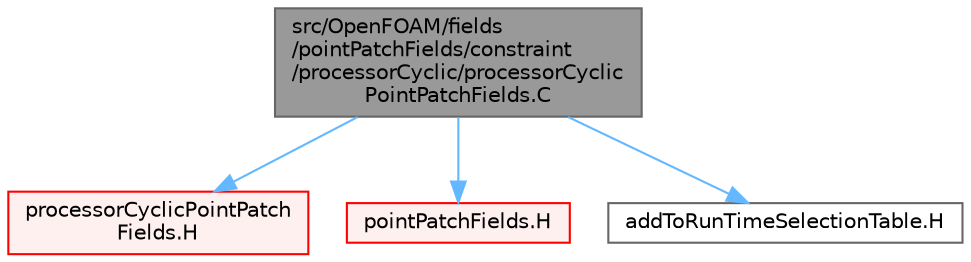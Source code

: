 digraph "src/OpenFOAM/fields/pointPatchFields/constraint/processorCyclic/processorCyclicPointPatchFields.C"
{
 // LATEX_PDF_SIZE
  bgcolor="transparent";
  edge [fontname=Helvetica,fontsize=10,labelfontname=Helvetica,labelfontsize=10];
  node [fontname=Helvetica,fontsize=10,shape=box,height=0.2,width=0.4];
  Node1 [id="Node000001",label="src/OpenFOAM/fields\l/pointPatchFields/constraint\l/processorCyclic/processorCyclic\lPointPatchFields.C",height=0.2,width=0.4,color="gray40", fillcolor="grey60", style="filled", fontcolor="black",tooltip=" "];
  Node1 -> Node2 [id="edge1_Node000001_Node000002",color="steelblue1",style="solid",tooltip=" "];
  Node2 [id="Node000002",label="processorCyclicPointPatch\lFields.H",height=0.2,width=0.4,color="red", fillcolor="#FFF0F0", style="filled",URL="$processorCyclicPointPatchFields_8H.html",tooltip=" "];
  Node1 -> Node321 [id="edge2_Node000001_Node000321",color="steelblue1",style="solid",tooltip=" "];
  Node321 [id="Node000321",label="pointPatchFields.H",height=0.2,width=0.4,color="red", fillcolor="#FFF0F0", style="filled",URL="$pointPatchFields_8H.html",tooltip=" "];
  Node1 -> Node323 [id="edge3_Node000001_Node000323",color="steelblue1",style="solid",tooltip=" "];
  Node323 [id="Node000323",label="addToRunTimeSelectionTable.H",height=0.2,width=0.4,color="grey40", fillcolor="white", style="filled",URL="$addToRunTimeSelectionTable_8H.html",tooltip="Macros for easy insertion into run-time selection tables."];
}
